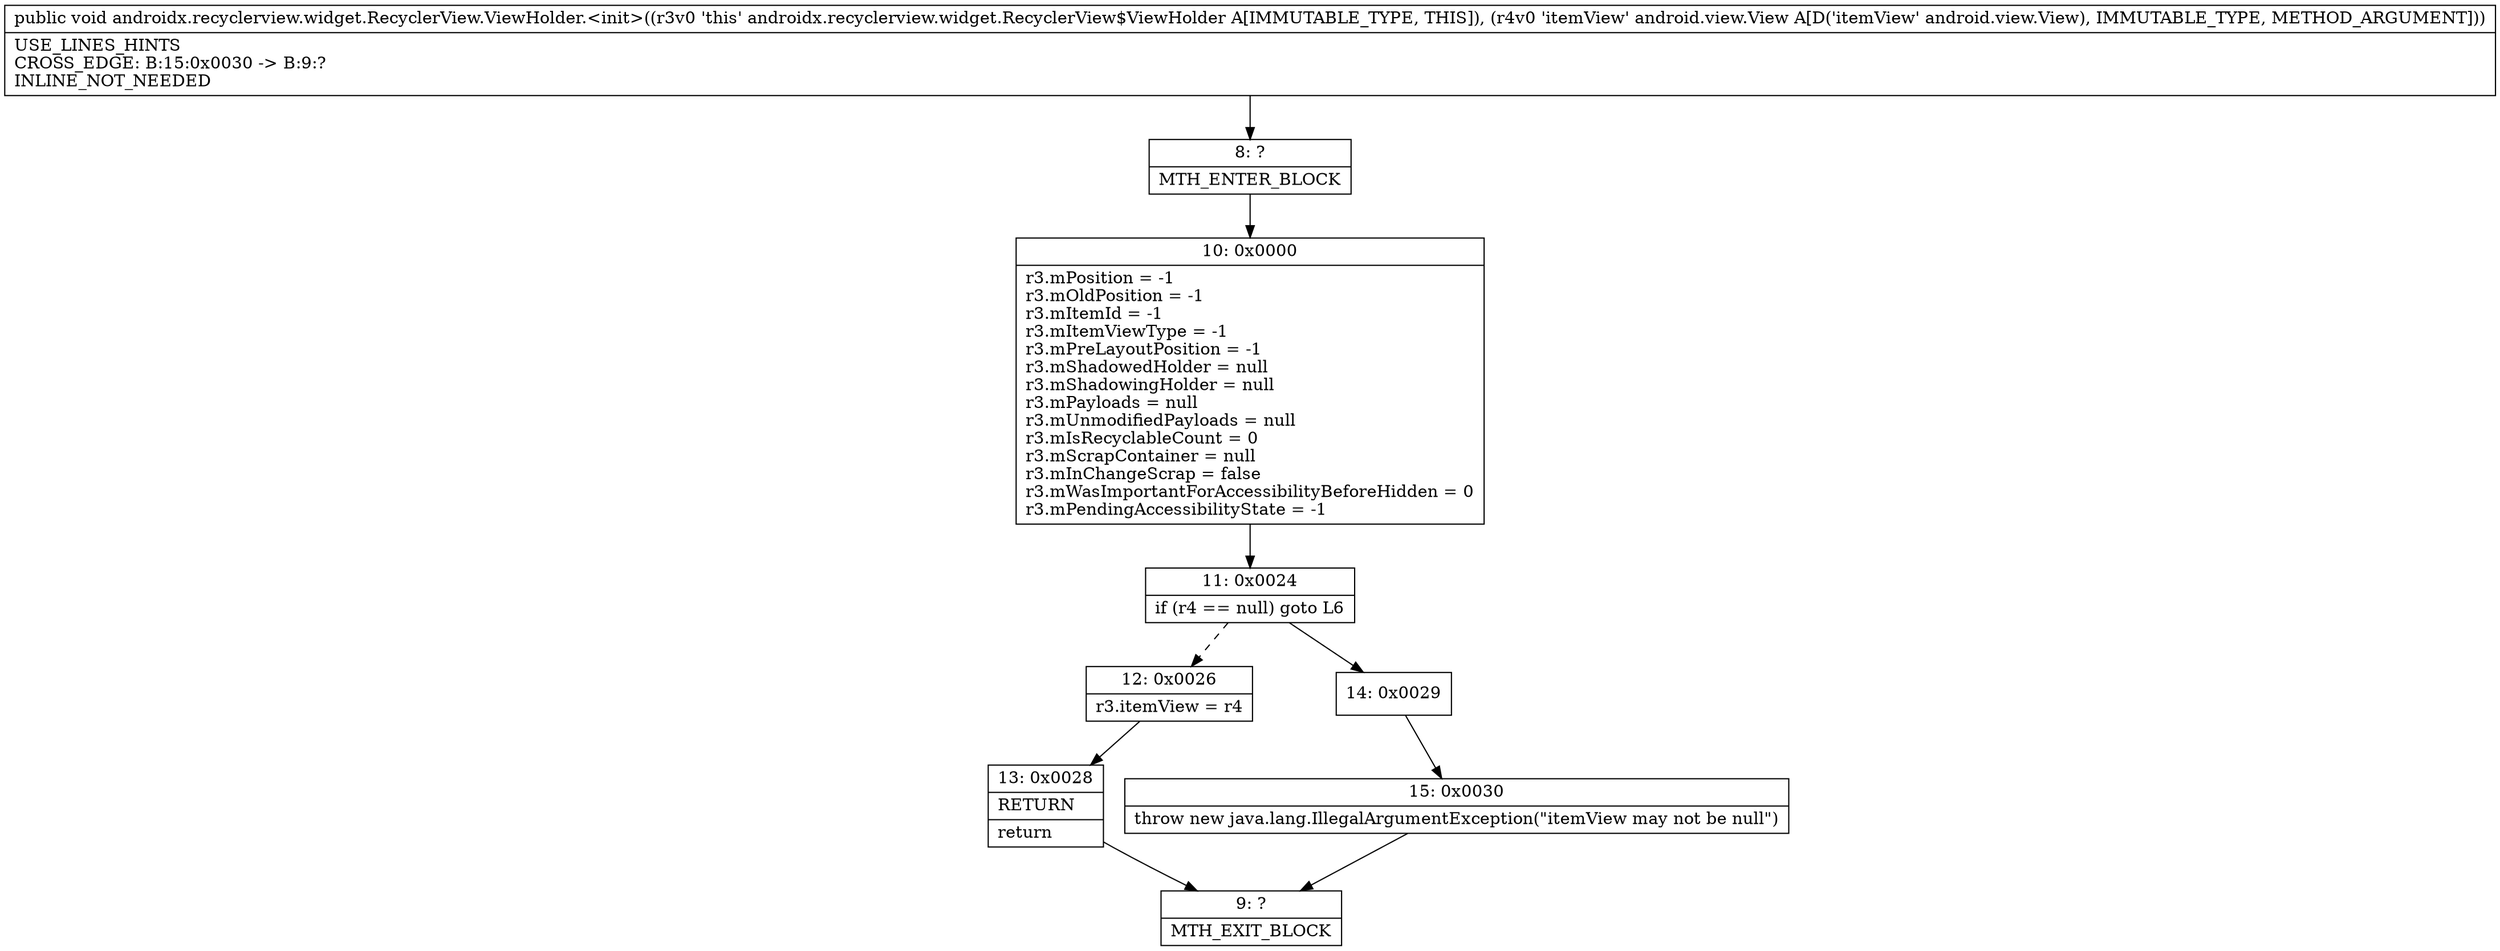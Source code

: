 digraph "CFG forandroidx.recyclerview.widget.RecyclerView.ViewHolder.\<init\>(Landroid\/view\/View;)V" {
Node_8 [shape=record,label="{8\:\ ?|MTH_ENTER_BLOCK\l}"];
Node_10 [shape=record,label="{10\:\ 0x0000|r3.mPosition = \-1\lr3.mOldPosition = \-1\lr3.mItemId = \-1\lr3.mItemViewType = \-1\lr3.mPreLayoutPosition = \-1\lr3.mShadowedHolder = null\lr3.mShadowingHolder = null\lr3.mPayloads = null\lr3.mUnmodifiedPayloads = null\lr3.mIsRecyclableCount = 0\lr3.mScrapContainer = null\lr3.mInChangeScrap = false\lr3.mWasImportantForAccessibilityBeforeHidden = 0\lr3.mPendingAccessibilityState = \-1\l}"];
Node_11 [shape=record,label="{11\:\ 0x0024|if (r4 == null) goto L6\l}"];
Node_12 [shape=record,label="{12\:\ 0x0026|r3.itemView = r4\l}"];
Node_13 [shape=record,label="{13\:\ 0x0028|RETURN\l|return\l}"];
Node_9 [shape=record,label="{9\:\ ?|MTH_EXIT_BLOCK\l}"];
Node_14 [shape=record,label="{14\:\ 0x0029}"];
Node_15 [shape=record,label="{15\:\ 0x0030|throw new java.lang.IllegalArgumentException(\"itemView may not be null\")\l}"];
MethodNode[shape=record,label="{public void androidx.recyclerview.widget.RecyclerView.ViewHolder.\<init\>((r3v0 'this' androidx.recyclerview.widget.RecyclerView$ViewHolder A[IMMUTABLE_TYPE, THIS]), (r4v0 'itemView' android.view.View A[D('itemView' android.view.View), IMMUTABLE_TYPE, METHOD_ARGUMENT]))  | USE_LINES_HINTS\lCROSS_EDGE: B:15:0x0030 \-\> B:9:?\lINLINE_NOT_NEEDED\l}"];
MethodNode -> Node_8;Node_8 -> Node_10;
Node_10 -> Node_11;
Node_11 -> Node_12[style=dashed];
Node_11 -> Node_14;
Node_12 -> Node_13;
Node_13 -> Node_9;
Node_14 -> Node_15;
Node_15 -> Node_9;
}

